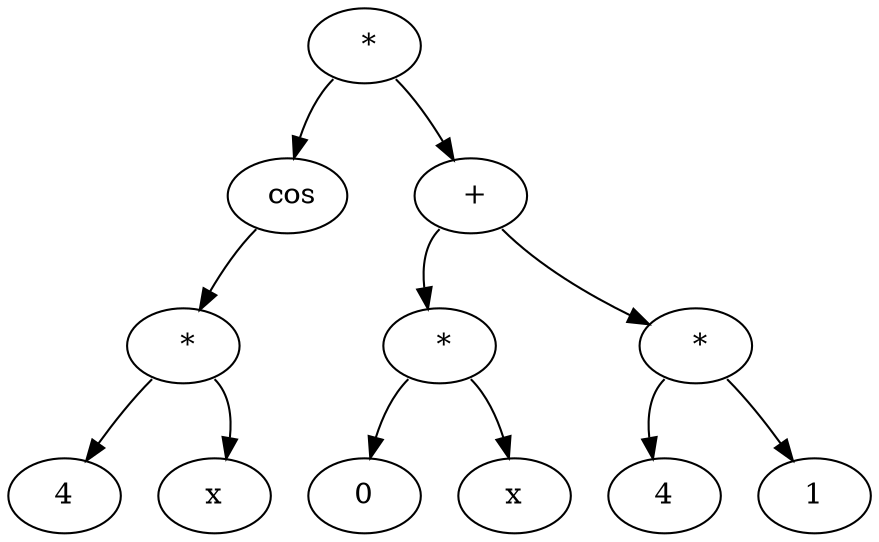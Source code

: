 digraph G {
94923691499936[label = "4"]
94923691499776[label = " *"]
94923691499776:sw ->94923691499936;
94923691499776:se ->94923691499856;
94923691499856[label = "x"]
94923691499696[label = " cos"]
94923691499696:sw ->94923691499776;
94923691498016[label = " *"]
94923691498016:sw ->94923691499696;
94923691498016:se ->94923691499136;
94923691499296[label = "0"]
94923691499216[label = " *"]
94923691499216:sw ->94923691499296;
94923691499216:se ->94923691499376;
94923691499376[label = "x"]
94923691499136[label = " +"]
94923691499136:sw ->94923691499216;
94923691499136:se ->94923691499456;
94923691499536[label = "4"]
94923691499456[label = " *"]
94923691499456:sw ->94923691499536;
94923691499456:se ->94923691499616;
94923691499616[label = "1"]

}